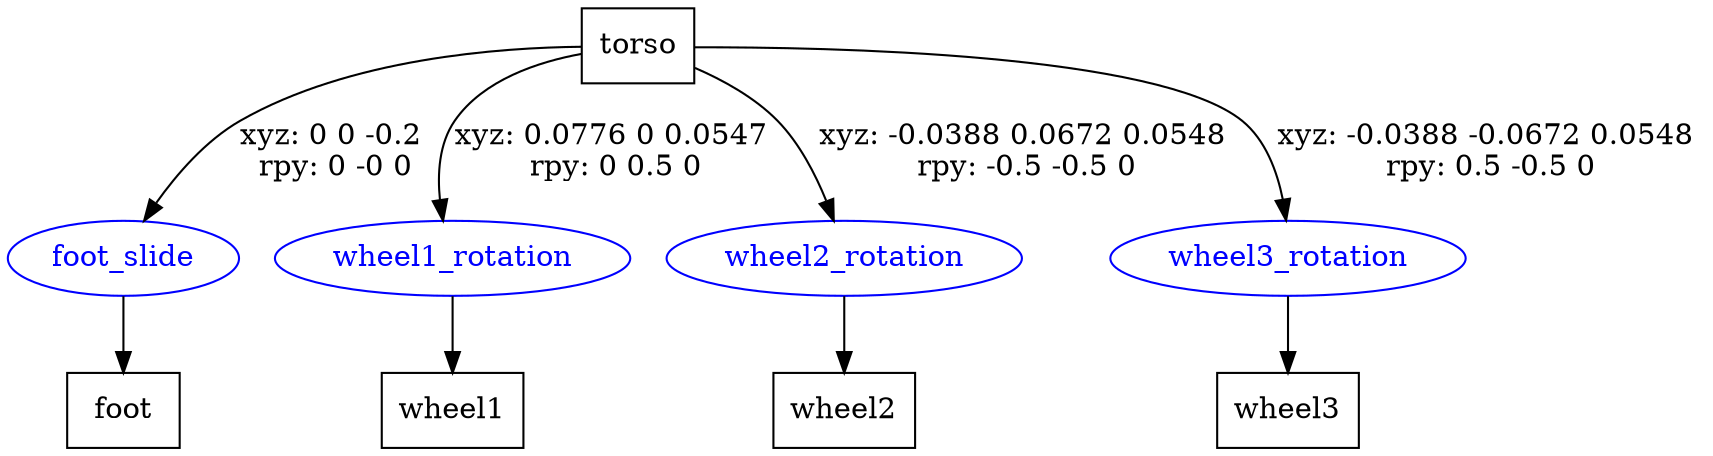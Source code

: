 digraph G {
node [shape=box];
"torso" [label="torso"];
"foot" [label="foot"];
"wheel1" [label="wheel1"];
"wheel2" [label="wheel2"];
"wheel3" [label="wheel3"];
node [shape=ellipse, color=blue, fontcolor=blue];
"torso" -> "foot_slide" [label="xyz: 0 0 -0.2 \nrpy: 0 -0 0"]
"foot_slide" -> "foot"
"torso" -> "wheel1_rotation" [label="xyz: 0.0776 0 0.0547 \nrpy: 0 0.5 0"]
"wheel1_rotation" -> "wheel1"
"torso" -> "wheel2_rotation" [label="xyz: -0.0388 0.0672 0.0548 \nrpy: -0.5 -0.5 0"]
"wheel2_rotation" -> "wheel2"
"torso" -> "wheel3_rotation" [label="xyz: -0.0388 -0.0672 0.0548 \nrpy: 0.5 -0.5 0"]
"wheel3_rotation" -> "wheel3"
}
